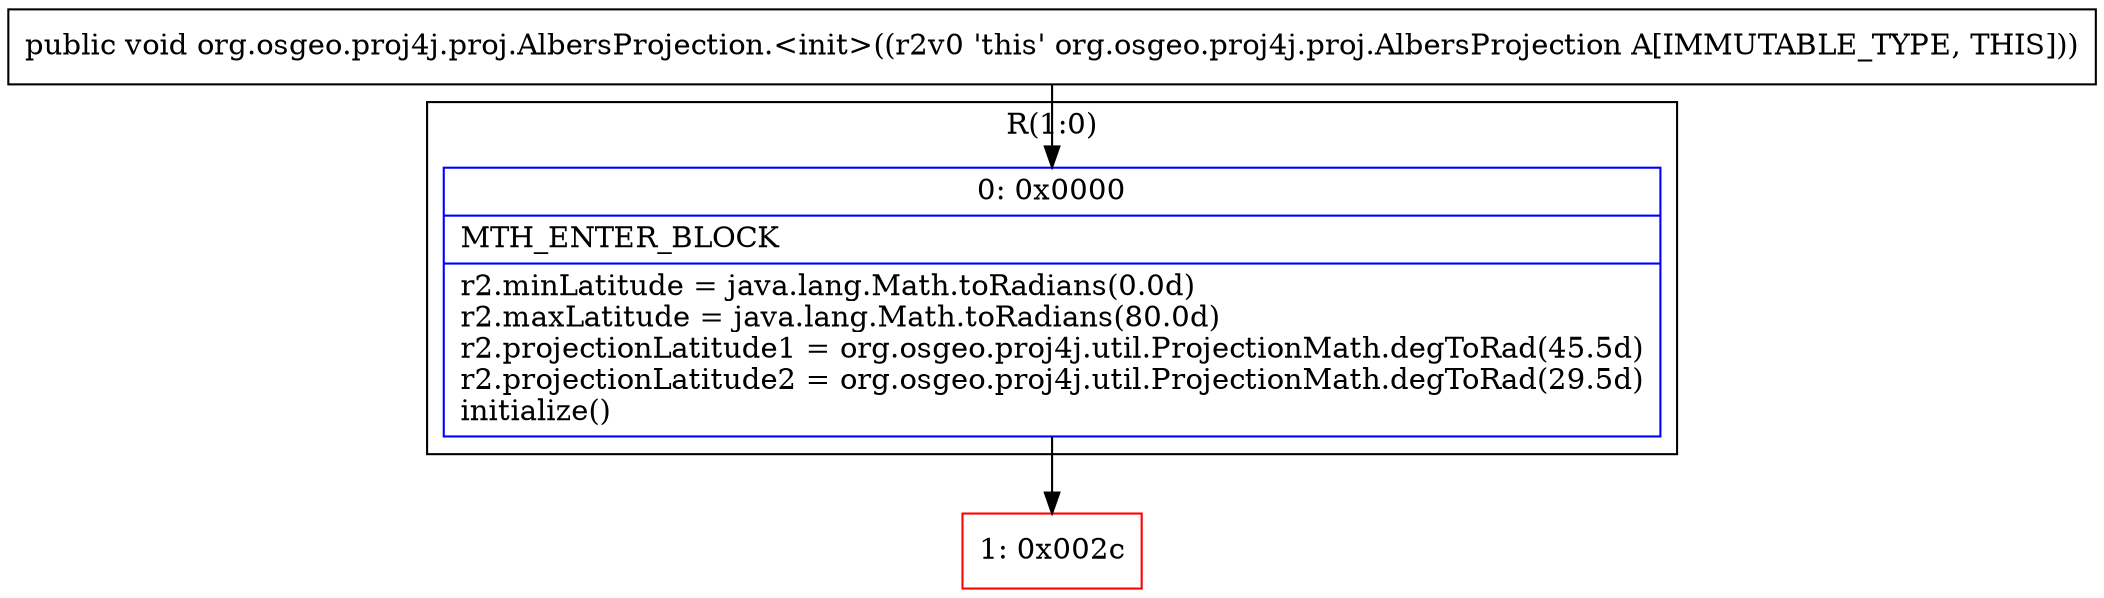 digraph "CFG fororg.osgeo.proj4j.proj.AlbersProjection.\<init\>()V" {
subgraph cluster_Region_1368715770 {
label = "R(1:0)";
node [shape=record,color=blue];
Node_0 [shape=record,label="{0\:\ 0x0000|MTH_ENTER_BLOCK\l|r2.minLatitude = java.lang.Math.toRadians(0.0d)\lr2.maxLatitude = java.lang.Math.toRadians(80.0d)\lr2.projectionLatitude1 = org.osgeo.proj4j.util.ProjectionMath.degToRad(45.5d)\lr2.projectionLatitude2 = org.osgeo.proj4j.util.ProjectionMath.degToRad(29.5d)\linitialize()\l}"];
}
Node_1 [shape=record,color=red,label="{1\:\ 0x002c}"];
MethodNode[shape=record,label="{public void org.osgeo.proj4j.proj.AlbersProjection.\<init\>((r2v0 'this' org.osgeo.proj4j.proj.AlbersProjection A[IMMUTABLE_TYPE, THIS])) }"];
MethodNode -> Node_0;
Node_0 -> Node_1;
}


